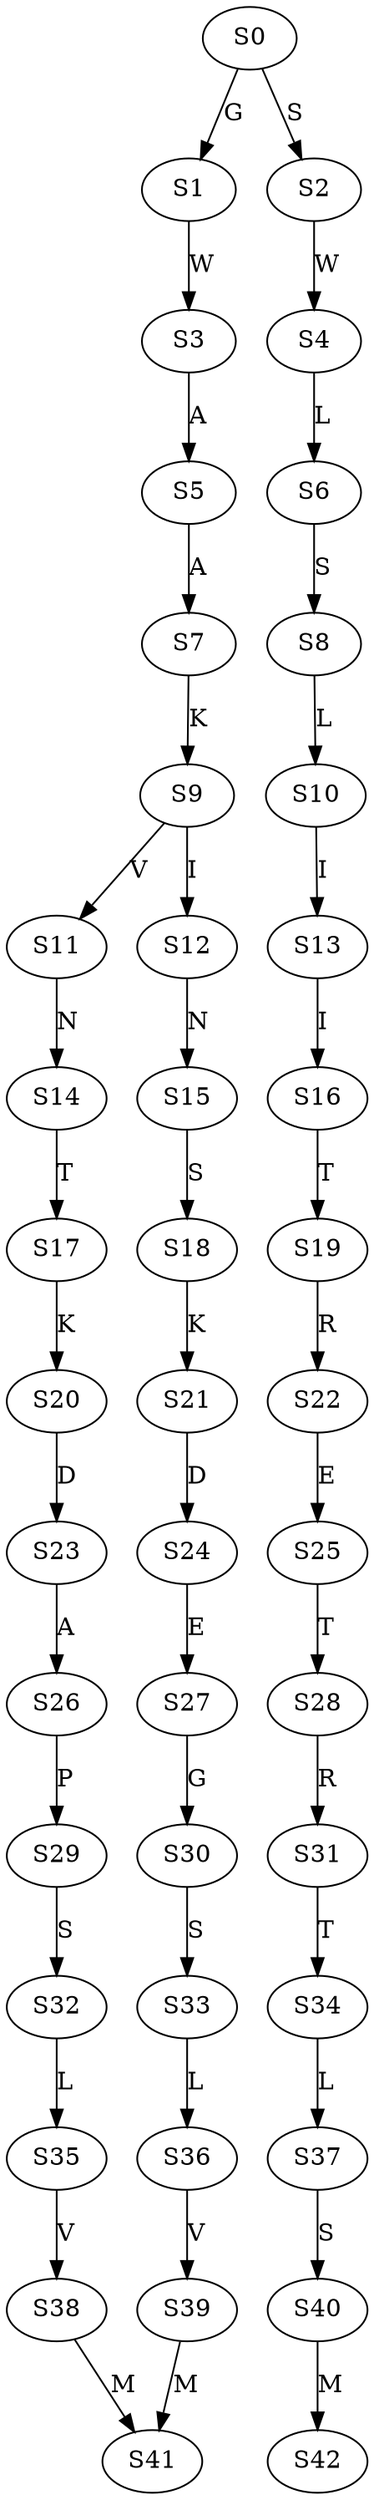 strict digraph  {
	S0 -> S1 [ label = G ];
	S0 -> S2 [ label = S ];
	S1 -> S3 [ label = W ];
	S2 -> S4 [ label = W ];
	S3 -> S5 [ label = A ];
	S4 -> S6 [ label = L ];
	S5 -> S7 [ label = A ];
	S6 -> S8 [ label = S ];
	S7 -> S9 [ label = K ];
	S8 -> S10 [ label = L ];
	S9 -> S11 [ label = V ];
	S9 -> S12 [ label = I ];
	S10 -> S13 [ label = I ];
	S11 -> S14 [ label = N ];
	S12 -> S15 [ label = N ];
	S13 -> S16 [ label = I ];
	S14 -> S17 [ label = T ];
	S15 -> S18 [ label = S ];
	S16 -> S19 [ label = T ];
	S17 -> S20 [ label = K ];
	S18 -> S21 [ label = K ];
	S19 -> S22 [ label = R ];
	S20 -> S23 [ label = D ];
	S21 -> S24 [ label = D ];
	S22 -> S25 [ label = E ];
	S23 -> S26 [ label = A ];
	S24 -> S27 [ label = E ];
	S25 -> S28 [ label = T ];
	S26 -> S29 [ label = P ];
	S27 -> S30 [ label = G ];
	S28 -> S31 [ label = R ];
	S29 -> S32 [ label = S ];
	S30 -> S33 [ label = S ];
	S31 -> S34 [ label = T ];
	S32 -> S35 [ label = L ];
	S33 -> S36 [ label = L ];
	S34 -> S37 [ label = L ];
	S35 -> S38 [ label = V ];
	S36 -> S39 [ label = V ];
	S37 -> S40 [ label = S ];
	S38 -> S41 [ label = M ];
	S39 -> S41 [ label = M ];
	S40 -> S42 [ label = M ];
}
